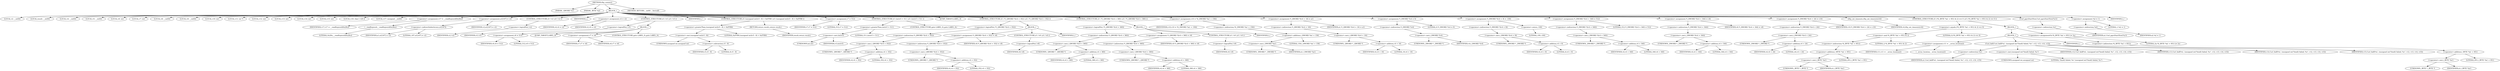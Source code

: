 digraph tftp_connect {  
"1000117" [label = "(METHOD,tftp_connect)" ]
"1000118" [label = "(PARAM,_QWORD *a1)" ]
"1000119" [label = "(PARAM,_BYTE *a2)" ]
"1000120" [label = "(BLOCK,,)" ]
"1000121" [label = "(LOCAL,v2: __int64)" ]
"1000122" [label = "(LOCAL,result: __int64)" ]
"1000123" [label = "(LOCAL,v4: __int64)" ]
"1000124" [label = "(LOCAL,v5: __int64)" ]
"1000125" [label = "(LOCAL,v6: int)" ]
"1000126" [label = "(LOCAL,v7: int)" ]
"1000127" [label = "(LOCAL,v8: __int64)" ]
"1000128" [label = "(LOCAL,v9: __int64)" ]
"1000129" [label = "(LOCAL,v10: int)" ]
"1000130" [label = "(LOCAL,v11: int *)" ]
"1000131" [label = "(LOCAL,v12: int)" ]
"1000132" [label = "(LOCAL,v13: int)" ]
"1000133" [label = "(LOCAL,v14: int)" ]
"1000134" [label = "(LOCAL,v15: int)" ]
"1000135" [label = "(LOCAL,v16: char [ 128 ])" ]
"1000136" [label = "(LOCAL,v17: unsigned __int64)" ]
"1000137" [label = "(<operator>.assignment,v17 = __readfsqword(0x28u))" ]
"1000138" [label = "(IDENTIFIER,v17,v17 = __readfsqword(0x28u))" ]
"1000139" [label = "(__readfsqword,__readfsqword(0x28u))" ]
"1000140" [label = "(LITERAL,0x28u,__readfsqword(0x28u))" ]
"1000141" [label = "(<operator>.assignment,a1[167] = v2)" ]
"1000142" [label = "(<operator>.indirectIndexAccess,a1[167])" ]
"1000143" [label = "(IDENTIFIER,a1,a1[167] = v2)" ]
"1000144" [label = "(LITERAL,167,a1[167] = v2)" ]
"1000145" [label = "(IDENTIFIER,v2,a1[167] = v2)" ]
"1000146" [label = "(CONTROL_STRUCTURE,if ( !v2 ),if ( !v2 ))" ]
"1000147" [label = "(<operator>.logicalNot,!v2)" ]
"1000148" [label = "(IDENTIFIER,v2,!v2)" ]
"1000149" [label = "(IDENTIFIER,L,)" ]
"1000150" [label = "(<operator>.assignment,v4 = v2)" ]
"1000151" [label = "(IDENTIFIER,v4,v4 = v2)" ]
"1000152" [label = "(IDENTIFIER,v2,v4 = v2)" ]
"1000153" [label = "(CONTROL_STRUCTURE,if ( !v5 ),if ( !v5 ))" ]
"1000154" [label = "(<operator>.logicalNot,!v5)" ]
"1000155" [label = "(IDENTIFIER,v5,!v5)" ]
"1000156" [label = "(BLOCK,,)" ]
"1000157" [label = "(<operator>.assignment,v6 = 512)" ]
"1000158" [label = "(IDENTIFIER,v6,v6 = 512)" ]
"1000159" [label = "(LITERAL,512,v6 = 512)" ]
"1000160" [label = "(JUMP_TARGET,LABEL_8)" ]
"1000161" [label = "(<operator>.assignment,v7 = v6)" ]
"1000162" [label = "(IDENTIFIER,v7,v7 = v6)" ]
"1000163" [label = "(IDENTIFIER,v6,v7 = v6)" ]
"1000164" [label = "(CONTROL_STRUCTURE,goto LABEL_9;,goto LABEL_9;)" ]
"1000165" [label = "(IDENTIFIER,L,)" ]
"1000166" [label = "(CONTROL_STRUCTURE,if ( (unsigned int)(v5 - 8) > 0xFFB0 ),if ( (unsigned int)(v5 - 8) > 0xFFB0 ))" ]
"1000167" [label = "(<operator>.greaterThan,(unsigned int)(v5 - 8) > 0xFFB0)" ]
"1000168" [label = "(<operator>.cast,(unsigned int)(v5 - 8))" ]
"1000169" [label = "(UNKNOWN,unsigned int,unsigned int)" ]
"1000170" [label = "(<operator>.subtraction,v5 - 8)" ]
"1000171" [label = "(IDENTIFIER,v5,v5 - 8)" ]
"1000172" [label = "(LITERAL,8,v5 - 8)" ]
"1000173" [label = "(LITERAL,0xFFB0,(unsigned int)(v5 - 8) > 0xFFB0)" ]
"1000174" [label = "(RETURN,return result;,return result;)" ]
"1000175" [label = "(IDENTIFIER,result,return result;)" ]
"1000176" [label = "(<operator>.assignment,v7 = 512)" ]
"1000177" [label = "(IDENTIFIER,v7,v7 = 512)" ]
"1000178" [label = "(LITERAL,512,v7 = 512)" ]
"1000179" [label = "(CONTROL_STRUCTURE,if ( (int)v5 > 511 ),if ( (int)v5 > 511 ))" ]
"1000180" [label = "(<operator>.greaterThan,(int)v5 > 511)" ]
"1000181" [label = "(<operator>.cast,(int)v5)" ]
"1000182" [label = "(UNKNOWN,int,int)" ]
"1000183" [label = "(IDENTIFIER,v5,(int)v5)" ]
"1000184" [label = "(LITERAL,511,(int)v5 > 511)" ]
"1000185" [label = "(CONTROL_STRUCTURE,goto LABEL_8;,goto LABEL_8;)" ]
"1000186" [label = "(JUMP_TARGET,LABEL_9)" ]
"1000187" [label = "(CONTROL_STRUCTURE,if ( !*(_QWORD *)(v4 + 352) ),if ( !*(_QWORD *)(v4 + 352) ))" ]
"1000188" [label = "(<operator>.logicalNot,!*(_QWORD *)(v4 + 352))" ]
"1000189" [label = "(<operator>.indirection,*(_QWORD *)(v4 + 352))" ]
"1000190" [label = "(<operator>.cast,(_QWORD *)(v4 + 352))" ]
"1000191" [label = "(UNKNOWN,_QWORD *,_QWORD *)" ]
"1000192" [label = "(<operator>.addition,v4 + 352)" ]
"1000193" [label = "(IDENTIFIER,v4,v4 + 352)" ]
"1000194" [label = "(LITERAL,352,v4 + 352)" ]
"1000195" [label = "(BLOCK,,)" ]
"1000196" [label = "(<operator>.assignment,*(_QWORD *)(v4 + 352) = v8)" ]
"1000197" [label = "(<operator>.indirection,*(_QWORD *)(v4 + 352))" ]
"1000198" [label = "(<operator>.cast,(_QWORD *)(v4 + 352))" ]
"1000199" [label = "(UNKNOWN,_QWORD *,_QWORD *)" ]
"1000200" [label = "(<operator>.addition,v4 + 352)" ]
"1000201" [label = "(IDENTIFIER,v4,v4 + 352)" ]
"1000202" [label = "(LITERAL,352,v4 + 352)" ]
"1000203" [label = "(IDENTIFIER,v8,*(_QWORD *)(v4 + 352) = v8)" ]
"1000204" [label = "(CONTROL_STRUCTURE,if ( !v8 ),if ( !v8 ))" ]
"1000205" [label = "(<operator>.logicalNot,!v8)" ]
"1000206" [label = "(IDENTIFIER,v8,!v8)" ]
"1000207" [label = "(IDENTIFIER,L,)" ]
"1000208" [label = "(CONTROL_STRUCTURE,if ( !*(_QWORD *)(v4 + 360) ),if ( !*(_QWORD *)(v4 + 360) ))" ]
"1000209" [label = "(<operator>.logicalNot,!*(_QWORD *)(v4 + 360))" ]
"1000210" [label = "(<operator>.indirection,*(_QWORD *)(v4 + 360))" ]
"1000211" [label = "(<operator>.cast,(_QWORD *)(v4 + 360))" ]
"1000212" [label = "(UNKNOWN,_QWORD *,_QWORD *)" ]
"1000213" [label = "(<operator>.addition,v4 + 360)" ]
"1000214" [label = "(IDENTIFIER,v4,v4 + 360)" ]
"1000215" [label = "(LITERAL,360,v4 + 360)" ]
"1000216" [label = "(BLOCK,,)" ]
"1000217" [label = "(<operator>.assignment,*(_QWORD *)(v4 + 360) = v9)" ]
"1000218" [label = "(<operator>.indirection,*(_QWORD *)(v4 + 360))" ]
"1000219" [label = "(<operator>.cast,(_QWORD *)(v4 + 360))" ]
"1000220" [label = "(UNKNOWN,_QWORD *,_QWORD *)" ]
"1000221" [label = "(<operator>.addition,v4 + 360)" ]
"1000222" [label = "(IDENTIFIER,v4,v4 + 360)" ]
"1000223" [label = "(LITERAL,360,v4 + 360)" ]
"1000224" [label = "(IDENTIFIER,v9,*(_QWORD *)(v4 + 360) = v9)" ]
"1000225" [label = "(CONTROL_STRUCTURE,if ( !v9 ),if ( !v9 ))" ]
"1000226" [label = "(<operator>.logicalNot,!v9)" ]
"1000227" [label = "(IDENTIFIER,v9,!v9)" ]
"1000228" [label = "(IDENTIFIER,L,)" ]
"1000229" [label = "(<operator>.assignment,v10 = *((_DWORD *)a1 + 156))" ]
"1000230" [label = "(IDENTIFIER,v10,v10 = *((_DWORD *)a1 + 156))" ]
"1000231" [label = "(<operator>.indirection,*((_DWORD *)a1 + 156))" ]
"1000232" [label = "(<operator>.addition,(_DWORD *)a1 + 156)" ]
"1000233" [label = "(<operator>.cast,(_DWORD *)a1)" ]
"1000234" [label = "(UNKNOWN,_DWORD *,_DWORD *)" ]
"1000235" [label = "(IDENTIFIER,a1,(_DWORD *)a1)" ]
"1000236" [label = "(LITERAL,156,(_DWORD *)a1 + 156)" ]
"1000237" [label = "(<operator>.assignment,*(_QWORD *)(v4 + 16) = a1)" ]
"1000238" [label = "(<operator>.indirection,*(_QWORD *)(v4 + 16))" ]
"1000239" [label = "(<operator>.cast,(_QWORD *)(v4 + 16))" ]
"1000240" [label = "(UNKNOWN,_QWORD *,_QWORD *)" ]
"1000241" [label = "(<operator>.addition,v4 + 16)" ]
"1000242" [label = "(IDENTIFIER,v4,v4 + 16)" ]
"1000243" [label = "(LITERAL,16,v4 + 16)" ]
"1000244" [label = "(IDENTIFIER,a1,*(_QWORD *)(v4 + 16) = a1)" ]
"1000245" [label = "(<operator>.assignment,*(_DWORD *)v4 = 0)" ]
"1000246" [label = "(<operator>.indirection,*(_DWORD *)v4)" ]
"1000247" [label = "(<operator>.cast,(_DWORD *)v4)" ]
"1000248" [label = "(UNKNOWN,_DWORD *,_DWORD *)" ]
"1000249" [label = "(IDENTIFIER,v4,(_DWORD *)v4)" ]
"1000250" [label = "(LITERAL,0,*(_DWORD *)v4 = 0)" ]
"1000251" [label = "(<operator>.assignment,*(_DWORD *)(v4 + 8) = -100)" ]
"1000252" [label = "(<operator>.indirection,*(_DWORD *)(v4 + 8))" ]
"1000253" [label = "(<operator>.cast,(_DWORD *)(v4 + 8))" ]
"1000254" [label = "(UNKNOWN,_DWORD *,_DWORD *)" ]
"1000255" [label = "(<operator>.addition,v4 + 8)" ]
"1000256" [label = "(IDENTIFIER,v4,v4 + 8)" ]
"1000257" [label = "(LITERAL,8,v4 + 8)" ]
"1000258" [label = "(<operator>.minus,-100)" ]
"1000259" [label = "(LITERAL,100,-100)" ]
"1000260" [label = "(<operator>.assignment,*(_DWORD *)(v4 + 340) = 512)" ]
"1000261" [label = "(<operator>.indirection,*(_DWORD *)(v4 + 340))" ]
"1000262" [label = "(<operator>.cast,(_DWORD *)(v4 + 340))" ]
"1000263" [label = "(UNKNOWN,_DWORD *,_DWORD *)" ]
"1000264" [label = "(<operator>.addition,v4 + 340)" ]
"1000265" [label = "(IDENTIFIER,v4,v4 + 340)" ]
"1000266" [label = "(LITERAL,340,v4 + 340)" ]
"1000267" [label = "(LITERAL,512,*(_DWORD *)(v4 + 340) = 512)" ]
"1000268" [label = "(<operator>.assignment,*(_DWORD *)(v4 + 344) = v6)" ]
"1000269" [label = "(<operator>.indirection,*(_DWORD *)(v4 + 344))" ]
"1000270" [label = "(<operator>.cast,(_DWORD *)(v4 + 344))" ]
"1000271" [label = "(UNKNOWN,_DWORD *,_DWORD *)" ]
"1000272" [label = "(<operator>.addition,v4 + 344)" ]
"1000273" [label = "(IDENTIFIER,v4,v4 + 344)" ]
"1000274" [label = "(LITERAL,344,v4 + 344)" ]
"1000275" [label = "(IDENTIFIER,v6,*(_DWORD *)(v4 + 344) = v6)" ]
"1000276" [label = "(<operator>.assignment,*(_DWORD *)(v4 + 24) = v10)" ]
"1000277" [label = "(<operator>.indirection,*(_DWORD *)(v4 + 24))" ]
"1000278" [label = "(<operator>.cast,(_DWORD *)(v4 + 24))" ]
"1000279" [label = "(UNKNOWN,_DWORD *,_DWORD *)" ]
"1000280" [label = "(<operator>.addition,v4 + 24)" ]
"1000281" [label = "(IDENTIFIER,v4,v4 + 24)" ]
"1000282" [label = "(LITERAL,24,v4 + 24)" ]
"1000283" [label = "(IDENTIFIER,v10,*(_DWORD *)(v4 + 24) = v10)" ]
"1000284" [label = "(tftp_set_timeouts,tftp_set_timeouts(v4))" ]
"1000285" [label = "(IDENTIFIER,v4,tftp_set_timeouts(v4))" ]
"1000286" [label = "(CONTROL_STRUCTURE,if ( (*((_BYTE *)a1 + 951) & 2) == 0 ),if ( (*((_BYTE *)a1 + 951) & 2) == 0 ))" ]
"1000287" [label = "(<operator>.equals,(*((_BYTE *)a1 + 951) & 2) == 0)" ]
"1000288" [label = "(<operator>.and,*((_BYTE *)a1 + 951) & 2)" ]
"1000289" [label = "(<operator>.indirection,*((_BYTE *)a1 + 951))" ]
"1000290" [label = "(<operator>.addition,(_BYTE *)a1 + 951)" ]
"1000291" [label = "(<operator>.cast,(_BYTE *)a1)" ]
"1000292" [label = "(UNKNOWN,_BYTE *,_BYTE *)" ]
"1000293" [label = "(IDENTIFIER,a1,(_BYTE *)a1)" ]
"1000294" [label = "(LITERAL,951,(_BYTE *)a1 + 951)" ]
"1000295" [label = "(LITERAL,2,*((_BYTE *)a1 + 951) & 2)" ]
"1000296" [label = "(LITERAL,0,(*((_BYTE *)a1 + 951) & 2) == 0)" ]
"1000297" [label = "(BLOCK,,)" ]
"1000298" [label = "(BLOCK,,)" ]
"1000299" [label = "(<operator>.assignment,v11 = __errno_location())" ]
"1000300" [label = "(IDENTIFIER,v11,v11 = __errno_location())" ]
"1000301" [label = "(__errno_location,__errno_location())" ]
"1000302" [label = "(Curl_failf,Curl_failf(*a1, (unsigned int)\"bind() failed; %s\", v12, v13, v14, v15))" ]
"1000303" [label = "(<operator>.indirection,*a1)" ]
"1000304" [label = "(IDENTIFIER,a1,Curl_failf(*a1, (unsigned int)\"bind() failed; %s\", v12, v13, v14, v15))" ]
"1000305" [label = "(<operator>.cast,(unsigned int)\"bind() failed; %s\")" ]
"1000306" [label = "(UNKNOWN,unsigned int,unsigned int)" ]
"1000307" [label = "(LITERAL,\"bind() failed; %s\",(unsigned int)\"bind() failed; %s\")" ]
"1000308" [label = "(IDENTIFIER,v12,Curl_failf(*a1, (unsigned int)\"bind() failed; %s\", v12, v13, v14, v15))" ]
"1000309" [label = "(IDENTIFIER,v13,Curl_failf(*a1, (unsigned int)\"bind() failed; %s\", v12, v13, v14, v15))" ]
"1000310" [label = "(IDENTIFIER,v14,Curl_failf(*a1, (unsigned int)\"bind() failed; %s\", v12, v13, v14, v15))" ]
"1000311" [label = "(IDENTIFIER,v15,Curl_failf(*a1, (unsigned int)\"bind() failed; %s\", v12, v13, v14, v15))" ]
"1000312" [label = "(IDENTIFIER,L,)" ]
"1000313" [label = "(<operators>.assignmentOr,*((_BYTE *)a1 + 951) |= 2u)" ]
"1000314" [label = "(<operator>.indirection,*((_BYTE *)a1 + 951))" ]
"1000315" [label = "(<operator>.addition,(_BYTE *)a1 + 951)" ]
"1000316" [label = "(<operator>.cast,(_BYTE *)a1)" ]
"1000317" [label = "(UNKNOWN,_BYTE *,_BYTE *)" ]
"1000318" [label = "(IDENTIFIER,a1,(_BYTE *)a1)" ]
"1000319" [label = "(LITERAL,951,(_BYTE *)a1 + 951)" ]
"1000320" [label = "(LITERAL,2u,*((_BYTE *)a1 + 951) |= 2u)" ]
"1000321" [label = "(Curl_pgrsStartNow,Curl_pgrsStartNow(*a1))" ]
"1000322" [label = "(<operator>.indirection,*a1)" ]
"1000323" [label = "(IDENTIFIER,a1,Curl_pgrsStartNow(*a1))" ]
"1000324" [label = "(<operator>.assignment,*a2 = 1)" ]
"1000325" [label = "(<operator>.indirection,*a2)" ]
"1000326" [label = "(IDENTIFIER,a2,*a2 = 1)" ]
"1000327" [label = "(LITERAL,1,*a2 = 1)" ]
"1000328" [label = "(IDENTIFIER,L,)" ]
"1000329" [label = "(METHOD_RETURN,__int64 __fastcall)" ]
  "1000117" -> "1000118" 
  "1000117" -> "1000119" 
  "1000117" -> "1000120" 
  "1000117" -> "1000329" 
  "1000120" -> "1000121" 
  "1000120" -> "1000122" 
  "1000120" -> "1000123" 
  "1000120" -> "1000124" 
  "1000120" -> "1000125" 
  "1000120" -> "1000126" 
  "1000120" -> "1000127" 
  "1000120" -> "1000128" 
  "1000120" -> "1000129" 
  "1000120" -> "1000130" 
  "1000120" -> "1000131" 
  "1000120" -> "1000132" 
  "1000120" -> "1000133" 
  "1000120" -> "1000134" 
  "1000120" -> "1000135" 
  "1000120" -> "1000136" 
  "1000120" -> "1000137" 
  "1000120" -> "1000141" 
  "1000120" -> "1000146" 
  "1000120" -> "1000149" 
  "1000120" -> "1000150" 
  "1000120" -> "1000153" 
  "1000120" -> "1000165" 
  "1000120" -> "1000166" 
  "1000120" -> "1000176" 
  "1000120" -> "1000179" 
  "1000120" -> "1000186" 
  "1000120" -> "1000187" 
  "1000120" -> "1000208" 
  "1000120" -> "1000229" 
  "1000120" -> "1000237" 
  "1000120" -> "1000245" 
  "1000120" -> "1000251" 
  "1000120" -> "1000260" 
  "1000120" -> "1000268" 
  "1000120" -> "1000276" 
  "1000120" -> "1000284" 
  "1000120" -> "1000286" 
  "1000120" -> "1000321" 
  "1000120" -> "1000324" 
  "1000120" -> "1000328" 
  "1000137" -> "1000138" 
  "1000137" -> "1000139" 
  "1000139" -> "1000140" 
  "1000141" -> "1000142" 
  "1000141" -> "1000145" 
  "1000142" -> "1000143" 
  "1000142" -> "1000144" 
  "1000146" -> "1000147" 
  "1000147" -> "1000148" 
  "1000150" -> "1000151" 
  "1000150" -> "1000152" 
  "1000153" -> "1000154" 
  "1000153" -> "1000156" 
  "1000154" -> "1000155" 
  "1000156" -> "1000157" 
  "1000156" -> "1000160" 
  "1000156" -> "1000161" 
  "1000156" -> "1000164" 
  "1000157" -> "1000158" 
  "1000157" -> "1000159" 
  "1000161" -> "1000162" 
  "1000161" -> "1000163" 
  "1000166" -> "1000167" 
  "1000166" -> "1000174" 
  "1000167" -> "1000168" 
  "1000167" -> "1000173" 
  "1000168" -> "1000169" 
  "1000168" -> "1000170" 
  "1000170" -> "1000171" 
  "1000170" -> "1000172" 
  "1000174" -> "1000175" 
  "1000176" -> "1000177" 
  "1000176" -> "1000178" 
  "1000179" -> "1000180" 
  "1000179" -> "1000185" 
  "1000180" -> "1000181" 
  "1000180" -> "1000184" 
  "1000181" -> "1000182" 
  "1000181" -> "1000183" 
  "1000187" -> "1000188" 
  "1000187" -> "1000195" 
  "1000188" -> "1000189" 
  "1000189" -> "1000190" 
  "1000190" -> "1000191" 
  "1000190" -> "1000192" 
  "1000192" -> "1000193" 
  "1000192" -> "1000194" 
  "1000195" -> "1000196" 
  "1000195" -> "1000204" 
  "1000195" -> "1000207" 
  "1000196" -> "1000197" 
  "1000196" -> "1000203" 
  "1000197" -> "1000198" 
  "1000198" -> "1000199" 
  "1000198" -> "1000200" 
  "1000200" -> "1000201" 
  "1000200" -> "1000202" 
  "1000204" -> "1000205" 
  "1000205" -> "1000206" 
  "1000208" -> "1000209" 
  "1000208" -> "1000216" 
  "1000209" -> "1000210" 
  "1000210" -> "1000211" 
  "1000211" -> "1000212" 
  "1000211" -> "1000213" 
  "1000213" -> "1000214" 
  "1000213" -> "1000215" 
  "1000216" -> "1000217" 
  "1000216" -> "1000225" 
  "1000216" -> "1000228" 
  "1000217" -> "1000218" 
  "1000217" -> "1000224" 
  "1000218" -> "1000219" 
  "1000219" -> "1000220" 
  "1000219" -> "1000221" 
  "1000221" -> "1000222" 
  "1000221" -> "1000223" 
  "1000225" -> "1000226" 
  "1000226" -> "1000227" 
  "1000229" -> "1000230" 
  "1000229" -> "1000231" 
  "1000231" -> "1000232" 
  "1000232" -> "1000233" 
  "1000232" -> "1000236" 
  "1000233" -> "1000234" 
  "1000233" -> "1000235" 
  "1000237" -> "1000238" 
  "1000237" -> "1000244" 
  "1000238" -> "1000239" 
  "1000239" -> "1000240" 
  "1000239" -> "1000241" 
  "1000241" -> "1000242" 
  "1000241" -> "1000243" 
  "1000245" -> "1000246" 
  "1000245" -> "1000250" 
  "1000246" -> "1000247" 
  "1000247" -> "1000248" 
  "1000247" -> "1000249" 
  "1000251" -> "1000252" 
  "1000251" -> "1000258" 
  "1000252" -> "1000253" 
  "1000253" -> "1000254" 
  "1000253" -> "1000255" 
  "1000255" -> "1000256" 
  "1000255" -> "1000257" 
  "1000258" -> "1000259" 
  "1000260" -> "1000261" 
  "1000260" -> "1000267" 
  "1000261" -> "1000262" 
  "1000262" -> "1000263" 
  "1000262" -> "1000264" 
  "1000264" -> "1000265" 
  "1000264" -> "1000266" 
  "1000268" -> "1000269" 
  "1000268" -> "1000275" 
  "1000269" -> "1000270" 
  "1000270" -> "1000271" 
  "1000270" -> "1000272" 
  "1000272" -> "1000273" 
  "1000272" -> "1000274" 
  "1000276" -> "1000277" 
  "1000276" -> "1000283" 
  "1000277" -> "1000278" 
  "1000278" -> "1000279" 
  "1000278" -> "1000280" 
  "1000280" -> "1000281" 
  "1000280" -> "1000282" 
  "1000284" -> "1000285" 
  "1000286" -> "1000287" 
  "1000286" -> "1000297" 
  "1000287" -> "1000288" 
  "1000287" -> "1000296" 
  "1000288" -> "1000289" 
  "1000288" -> "1000295" 
  "1000289" -> "1000290" 
  "1000290" -> "1000291" 
  "1000290" -> "1000294" 
  "1000291" -> "1000292" 
  "1000291" -> "1000293" 
  "1000297" -> "1000298" 
  "1000297" -> "1000313" 
  "1000298" -> "1000299" 
  "1000298" -> "1000302" 
  "1000298" -> "1000312" 
  "1000299" -> "1000300" 
  "1000299" -> "1000301" 
  "1000302" -> "1000303" 
  "1000302" -> "1000305" 
  "1000302" -> "1000308" 
  "1000302" -> "1000309" 
  "1000302" -> "1000310" 
  "1000302" -> "1000311" 
  "1000303" -> "1000304" 
  "1000305" -> "1000306" 
  "1000305" -> "1000307" 
  "1000313" -> "1000314" 
  "1000313" -> "1000320" 
  "1000314" -> "1000315" 
  "1000315" -> "1000316" 
  "1000315" -> "1000319" 
  "1000316" -> "1000317" 
  "1000316" -> "1000318" 
  "1000321" -> "1000322" 
  "1000322" -> "1000323" 
  "1000324" -> "1000325" 
  "1000324" -> "1000327" 
  "1000325" -> "1000326" 
}
